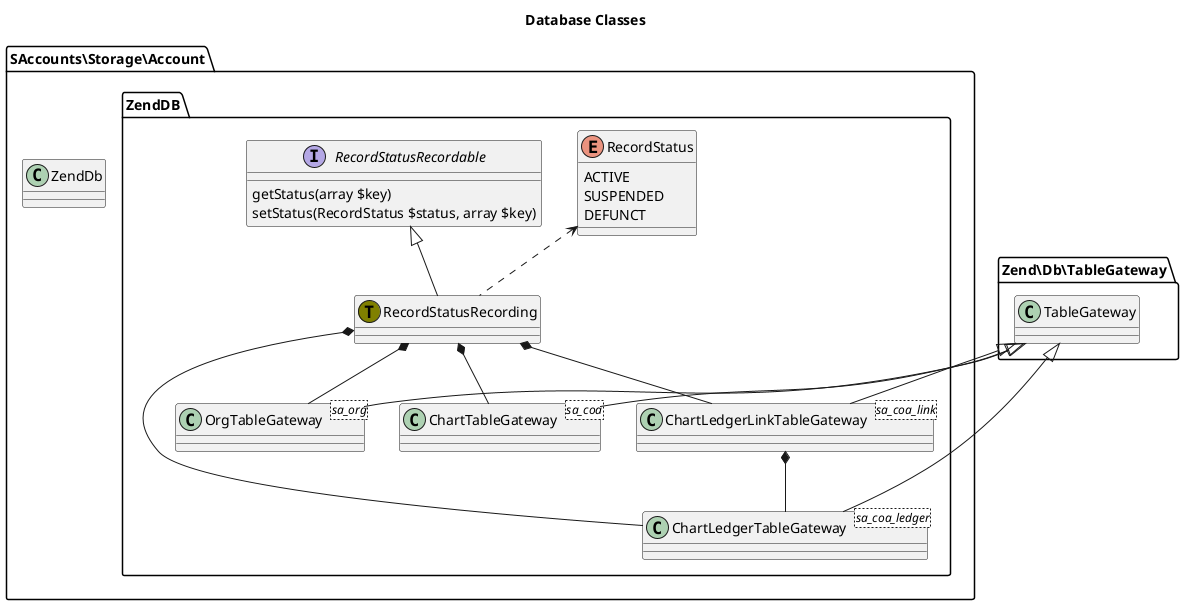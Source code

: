 @startuml
title Database Classes

package Zend\Db\TableGateway {
	class TableGateway
}

package SAccounts\Storage\Account {

	class ZendDb

	package ZendDB {

		enum RecordStatus {
			ACTIVE
			SUSPENDED
			DEFUNCT
		}

		interface RecordStatusRecordable {
			getStatus(array $key)
			setStatus(RecordStatus $status, array $key)
		}
		class RecordStatusRecording << (T, olive)>>
		class OrgTableGateway<sa_org>
		class ChartTableGateway<sa_coa>
		class ChartLedgerTableGateway<sa_coa_ledger>
		class ChartLedgerLinkTableGateway<sa_coa_link>
	}
}

TableGateway <|-- OrgTableGateway
TableGateway <|-- ChartTableGateway
TableGateway <|-- ChartLedgerTableGateway
TableGateway <|-- ChartLedgerLinkTableGateway
ChartLedgerLinkTableGateway *-- ChartLedgerTableGateway
RecordStatus <.. RecordStatusRecording
RecordStatusRecordable <|-- RecordStatusRecording
RecordStatusRecording *-- OrgTableGateway
RecordStatusRecording *-- ChartTableGateway
RecordStatusRecording *-- ChartLedgerTableGateway
RecordStatusRecording *-- ChartLedgerLinkTableGateway

@enduml